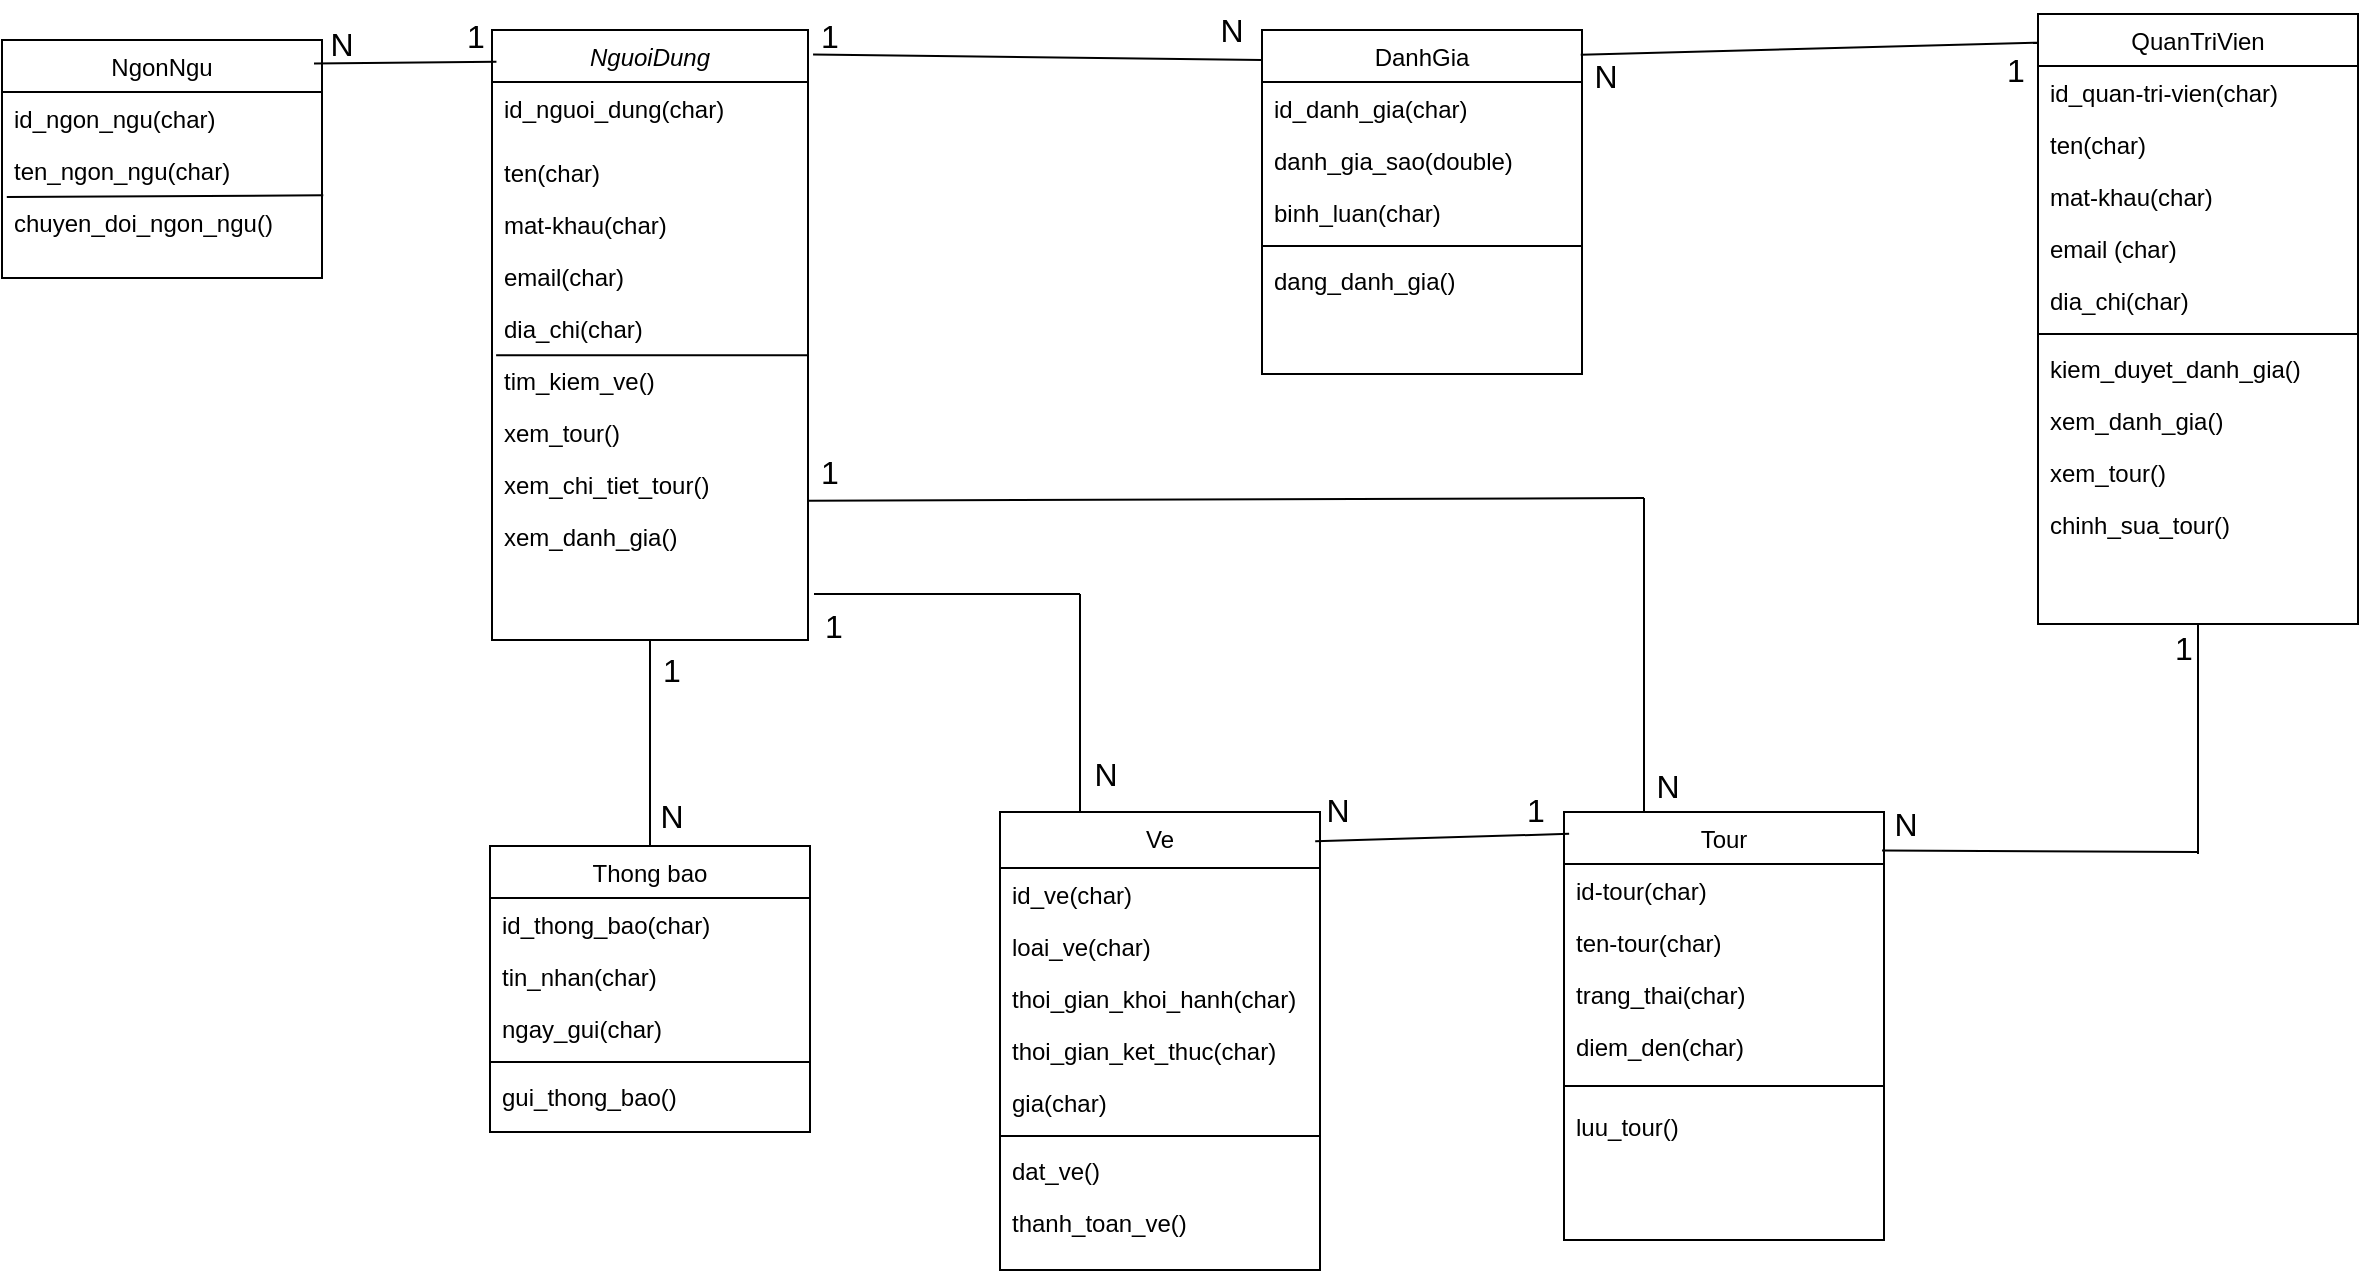 <mxfile version="25.0.3">
  <diagram id="C5RBs43oDa-KdzZeNtuy" name="Page-1">
    <mxGraphModel dx="1313" dy="653" grid="0" gridSize="10" guides="1" tooltips="1" connect="1" arrows="1" fold="1" page="1" pageScale="1" pageWidth="1654" pageHeight="1169" math="0" shadow="0">
      <root>
        <mxCell id="WIyWlLk6GJQsqaUBKTNV-0" />
        <mxCell id="WIyWlLk6GJQsqaUBKTNV-1" parent="WIyWlLk6GJQsqaUBKTNV-0" />
        <mxCell id="zkfFHV4jXpPFQw0GAbJ--0" value="NguoiDung" style="swimlane;fontStyle=2;align=center;verticalAlign=top;childLayout=stackLayout;horizontal=1;startSize=26;horizontalStack=0;resizeParent=1;resizeLast=0;collapsible=1;marginBottom=0;rounded=0;shadow=0;strokeWidth=1;" parent="WIyWlLk6GJQsqaUBKTNV-1" vertex="1">
          <mxGeometry x="407" y="62" width="158" height="305" as="geometry">
            <mxRectangle x="230" y="140" width="160" height="26" as="alternateBounds" />
          </mxGeometry>
        </mxCell>
        <mxCell id="zkfFHV4jXpPFQw0GAbJ--1" value="id_nguoi_dung(char)" style="text;align=left;verticalAlign=top;spacingLeft=4;spacingRight=4;overflow=hidden;rotatable=0;points=[[0,0.5],[1,0.5]];portConstraint=eastwest;" parent="zkfFHV4jXpPFQw0GAbJ--0" vertex="1">
          <mxGeometry y="26" width="158" height="32" as="geometry" />
        </mxCell>
        <mxCell id="zkfFHV4jXpPFQw0GAbJ--2" value="ten(char)" style="text;align=left;verticalAlign=top;spacingLeft=4;spacingRight=4;overflow=hidden;rotatable=0;points=[[0,0.5],[1,0.5]];portConstraint=eastwest;rounded=0;shadow=0;html=0;" parent="zkfFHV4jXpPFQw0GAbJ--0" vertex="1">
          <mxGeometry y="58" width="158" height="26" as="geometry" />
        </mxCell>
        <mxCell id="zkfFHV4jXpPFQw0GAbJ--3" value="mat-khau(char)" style="text;align=left;verticalAlign=top;spacingLeft=4;spacingRight=4;overflow=hidden;rotatable=0;points=[[0,0.5],[1,0.5]];portConstraint=eastwest;rounded=0;shadow=0;html=0;" parent="zkfFHV4jXpPFQw0GAbJ--0" vertex="1">
          <mxGeometry y="84" width="158" height="26" as="geometry" />
        </mxCell>
        <mxCell id="inqhRgONGcmJyQ76noKM-10" value="email(char)" style="text;align=left;verticalAlign=top;spacingLeft=4;spacingRight=4;overflow=hidden;rotatable=0;points=[[0,0.5],[1,0.5]];portConstraint=eastwest;rounded=0;shadow=0;html=0;" parent="zkfFHV4jXpPFQw0GAbJ--0" vertex="1">
          <mxGeometry y="110" width="158" height="26" as="geometry" />
        </mxCell>
        <mxCell id="inqhRgONGcmJyQ76noKM-11" value="dia_chi(char)" style="text;align=left;verticalAlign=top;spacingLeft=4;spacingRight=4;overflow=hidden;rotatable=0;points=[[0,0.5],[1,0.5]];portConstraint=eastwest;rounded=0;shadow=0;html=0;" parent="zkfFHV4jXpPFQw0GAbJ--0" vertex="1">
          <mxGeometry y="136" width="158" height="26" as="geometry" />
        </mxCell>
        <mxCell id="inqhRgONGcmJyQ76noKM-13" value="" style="endArrow=none;html=1;rounded=0;fontSize=12;startSize=8;endSize=8;curved=1;entryX=1;entryY=1.023;entryDx=0;entryDy=0;entryPerimeter=0;exitX=0.013;exitY=1.023;exitDx=0;exitDy=0;exitPerimeter=0;" parent="zkfFHV4jXpPFQw0GAbJ--0" source="inqhRgONGcmJyQ76noKM-11" target="inqhRgONGcmJyQ76noKM-11" edge="1">
          <mxGeometry width="50" height="50" relative="1" as="geometry">
            <mxPoint x="2" y="162" as="sourcePoint" />
            <mxPoint x="158" y="162" as="targetPoint" />
          </mxGeometry>
        </mxCell>
        <mxCell id="inqhRgONGcmJyQ76noKM-38" value="tim_kiem_ve()" style="text;align=left;verticalAlign=top;spacingLeft=4;spacingRight=4;overflow=hidden;rotatable=0;points=[[0,0.5],[1,0.5]];portConstraint=eastwest;rounded=0;shadow=0;html=0;" parent="zkfFHV4jXpPFQw0GAbJ--0" vertex="1">
          <mxGeometry y="162" width="158" height="26" as="geometry" />
        </mxCell>
        <mxCell id="inqhRgONGcmJyQ76noKM-40" value="xem_tour()" style="text;align=left;verticalAlign=top;spacingLeft=4;spacingRight=4;overflow=hidden;rotatable=0;points=[[0,0.5],[1,0.5]];portConstraint=eastwest;rounded=0;shadow=0;html=0;" parent="zkfFHV4jXpPFQw0GAbJ--0" vertex="1">
          <mxGeometry y="188" width="158" height="26" as="geometry" />
        </mxCell>
        <mxCell id="inqhRgONGcmJyQ76noKM-41" value="xem_chi_tiet_tour()" style="text;align=left;verticalAlign=top;spacingLeft=4;spacingRight=4;overflow=hidden;rotatable=0;points=[[0,0.5],[1,0.5]];portConstraint=eastwest;rounded=0;shadow=0;html=0;" parent="zkfFHV4jXpPFQw0GAbJ--0" vertex="1">
          <mxGeometry y="214" width="158" height="26" as="geometry" />
        </mxCell>
        <mxCell id="inqhRgONGcmJyQ76noKM-42" value="xem_danh_gia()" style="text;align=left;verticalAlign=top;spacingLeft=4;spacingRight=4;overflow=hidden;rotatable=0;points=[[0,0.5],[1,0.5]];portConstraint=eastwest;rounded=0;shadow=0;html=0;" parent="zkfFHV4jXpPFQw0GAbJ--0" vertex="1">
          <mxGeometry y="240" width="158" height="26" as="geometry" />
        </mxCell>
        <mxCell id="zkfFHV4jXpPFQw0GAbJ--6" value="DanhGia" style="swimlane;fontStyle=0;align=center;verticalAlign=top;childLayout=stackLayout;horizontal=1;startSize=26;horizontalStack=0;resizeParent=1;resizeLast=0;collapsible=1;marginBottom=0;rounded=0;shadow=0;strokeWidth=1;" parent="WIyWlLk6GJQsqaUBKTNV-1" vertex="1">
          <mxGeometry x="792" y="62" width="160" height="172" as="geometry">
            <mxRectangle x="130" y="380" width="160" height="26" as="alternateBounds" />
          </mxGeometry>
        </mxCell>
        <mxCell id="zkfFHV4jXpPFQw0GAbJ--7" value="id_danh_gia(char)" style="text;align=left;verticalAlign=top;spacingLeft=4;spacingRight=4;overflow=hidden;rotatable=0;points=[[0,0.5],[1,0.5]];portConstraint=eastwest;" parent="zkfFHV4jXpPFQw0GAbJ--6" vertex="1">
          <mxGeometry y="26" width="160" height="26" as="geometry" />
        </mxCell>
        <mxCell id="zkfFHV4jXpPFQw0GAbJ--8" value="danh_gia_sao(double)" style="text;align=left;verticalAlign=top;spacingLeft=4;spacingRight=4;overflow=hidden;rotatable=0;points=[[0,0.5],[1,0.5]];portConstraint=eastwest;rounded=0;shadow=0;html=0;" parent="zkfFHV4jXpPFQw0GAbJ--6" vertex="1">
          <mxGeometry y="52" width="160" height="26" as="geometry" />
        </mxCell>
        <mxCell id="inqhRgONGcmJyQ76noKM-35" value="binh_luan(char)" style="text;align=left;verticalAlign=top;spacingLeft=4;spacingRight=4;overflow=hidden;rotatable=0;points=[[0,0.5],[1,0.5]];portConstraint=eastwest;rounded=0;shadow=0;html=0;" parent="zkfFHV4jXpPFQw0GAbJ--6" vertex="1">
          <mxGeometry y="78" width="160" height="26" as="geometry" />
        </mxCell>
        <mxCell id="zkfFHV4jXpPFQw0GAbJ--9" value="" style="line;html=1;strokeWidth=1;align=left;verticalAlign=middle;spacingTop=-1;spacingLeft=3;spacingRight=3;rotatable=0;labelPosition=right;points=[];portConstraint=eastwest;" parent="zkfFHV4jXpPFQw0GAbJ--6" vertex="1">
          <mxGeometry y="104" width="160" height="8" as="geometry" />
        </mxCell>
        <mxCell id="inqhRgONGcmJyQ76noKM-43" value="dang_danh_gia()" style="text;align=left;verticalAlign=top;spacingLeft=4;spacingRight=4;overflow=hidden;rotatable=0;points=[[0,0.5],[1,0.5]];portConstraint=eastwest;rounded=0;shadow=0;html=0;" parent="zkfFHV4jXpPFQw0GAbJ--6" vertex="1">
          <mxGeometry y="112" width="160" height="26" as="geometry" />
        </mxCell>
        <mxCell id="zkfFHV4jXpPFQw0GAbJ--13" value="NgonNgu" style="swimlane;fontStyle=0;align=center;verticalAlign=top;childLayout=stackLayout;horizontal=1;startSize=26;horizontalStack=0;resizeParent=1;resizeLast=0;collapsible=1;marginBottom=0;rounded=0;shadow=0;strokeWidth=1;" parent="WIyWlLk6GJQsqaUBKTNV-1" vertex="1">
          <mxGeometry x="162" y="67" width="160" height="119" as="geometry">
            <mxRectangle x="340" y="380" width="170" height="26" as="alternateBounds" />
          </mxGeometry>
        </mxCell>
        <mxCell id="zkfFHV4jXpPFQw0GAbJ--14" value="id_ngon_ngu(char)" style="text;align=left;verticalAlign=top;spacingLeft=4;spacingRight=4;overflow=hidden;rotatable=0;points=[[0,0.5],[1,0.5]];portConstraint=eastwest;" parent="zkfFHV4jXpPFQw0GAbJ--13" vertex="1">
          <mxGeometry y="26" width="160" height="26" as="geometry" />
        </mxCell>
        <mxCell id="inqhRgONGcmJyQ76noKM-22" value="ten_ngon_ngu(char)" style="text;align=left;verticalAlign=top;spacingLeft=4;spacingRight=4;overflow=hidden;rotatable=0;points=[[0,0.5],[1,0.5]];portConstraint=eastwest;" parent="zkfFHV4jXpPFQw0GAbJ--13" vertex="1">
          <mxGeometry y="52" width="160" height="26" as="geometry" />
        </mxCell>
        <mxCell id="inqhRgONGcmJyQ76noKM-25" value="" style="endArrow=none;html=1;rounded=0;fontSize=12;startSize=8;endSize=8;curved=1;entryX=0.015;entryY=1.021;entryDx=0;entryDy=0;entryPerimeter=0;exitX=1.004;exitY=0.987;exitDx=0;exitDy=0;exitPerimeter=0;" parent="zkfFHV4jXpPFQw0GAbJ--13" source="inqhRgONGcmJyQ76noKM-22" target="inqhRgONGcmJyQ76noKM-22" edge="1">
          <mxGeometry width="50" height="50" relative="1" as="geometry">
            <mxPoint x="-34" y="331" as="sourcePoint" />
            <mxPoint x="16" y="281" as="targetPoint" />
          </mxGeometry>
        </mxCell>
        <mxCell id="inqhRgONGcmJyQ76noKM-50" value="chuyen_doi_ngon_ngu()" style="text;align=left;verticalAlign=top;spacingLeft=4;spacingRight=4;overflow=hidden;rotatable=0;points=[[0,0.5],[1,0.5]];portConstraint=eastwest;" parent="zkfFHV4jXpPFQw0GAbJ--13" vertex="1">
          <mxGeometry y="78" width="160" height="26" as="geometry" />
        </mxCell>
        <mxCell id="zkfFHV4jXpPFQw0GAbJ--17" value="QuanTriVien" style="swimlane;fontStyle=0;align=center;verticalAlign=top;childLayout=stackLayout;horizontal=1;startSize=26;horizontalStack=0;resizeParent=1;resizeLast=0;collapsible=1;marginBottom=0;rounded=0;shadow=0;strokeWidth=1;" parent="WIyWlLk6GJQsqaUBKTNV-1" vertex="1">
          <mxGeometry x="1180" y="54" width="160" height="305" as="geometry">
            <mxRectangle x="550" y="140" width="160" height="26" as="alternateBounds" />
          </mxGeometry>
        </mxCell>
        <mxCell id="zkfFHV4jXpPFQw0GAbJ--18" value="id_quan-tri-vien(char)" style="text;align=left;verticalAlign=top;spacingLeft=4;spacingRight=4;overflow=hidden;rotatable=0;points=[[0,0.5],[1,0.5]];portConstraint=eastwest;" parent="zkfFHV4jXpPFQw0GAbJ--17" vertex="1">
          <mxGeometry y="26" width="160" height="26" as="geometry" />
        </mxCell>
        <mxCell id="zkfFHV4jXpPFQw0GAbJ--19" value="ten(char)" style="text;align=left;verticalAlign=top;spacingLeft=4;spacingRight=4;overflow=hidden;rotatable=0;points=[[0,0.5],[1,0.5]];portConstraint=eastwest;rounded=0;shadow=0;html=0;" parent="zkfFHV4jXpPFQw0GAbJ--17" vertex="1">
          <mxGeometry y="52" width="160" height="26" as="geometry" />
        </mxCell>
        <mxCell id="zkfFHV4jXpPFQw0GAbJ--20" value="mat-khau(char)" style="text;align=left;verticalAlign=top;spacingLeft=4;spacingRight=4;overflow=hidden;rotatable=0;points=[[0,0.5],[1,0.5]];portConstraint=eastwest;rounded=0;shadow=0;html=0;" parent="zkfFHV4jXpPFQw0GAbJ--17" vertex="1">
          <mxGeometry y="78" width="160" height="26" as="geometry" />
        </mxCell>
        <mxCell id="zkfFHV4jXpPFQw0GAbJ--21" value="email (char)" style="text;align=left;verticalAlign=top;spacingLeft=4;spacingRight=4;overflow=hidden;rotatable=0;points=[[0,0.5],[1,0.5]];portConstraint=eastwest;rounded=0;shadow=0;html=0;" parent="zkfFHV4jXpPFQw0GAbJ--17" vertex="1">
          <mxGeometry y="104" width="160" height="26" as="geometry" />
        </mxCell>
        <mxCell id="zkfFHV4jXpPFQw0GAbJ--22" value="dia_chi(char)" style="text;align=left;verticalAlign=top;spacingLeft=4;spacingRight=4;overflow=hidden;rotatable=0;points=[[0,0.5],[1,0.5]];portConstraint=eastwest;rounded=0;shadow=0;html=0;" parent="zkfFHV4jXpPFQw0GAbJ--17" vertex="1">
          <mxGeometry y="130" width="160" height="26" as="geometry" />
        </mxCell>
        <mxCell id="zkfFHV4jXpPFQw0GAbJ--23" value="" style="line;html=1;strokeWidth=1;align=left;verticalAlign=middle;spacingTop=-1;spacingLeft=3;spacingRight=3;rotatable=0;labelPosition=right;points=[];portConstraint=eastwest;" parent="zkfFHV4jXpPFQw0GAbJ--17" vertex="1">
          <mxGeometry y="156" width="160" height="8" as="geometry" />
        </mxCell>
        <mxCell id="zkfFHV4jXpPFQw0GAbJ--25" value="kiem_duyet_danh_gia()" style="text;align=left;verticalAlign=top;spacingLeft=4;spacingRight=4;overflow=hidden;rotatable=0;points=[[0,0.5],[1,0.5]];portConstraint=eastwest;" parent="zkfFHV4jXpPFQw0GAbJ--17" vertex="1">
          <mxGeometry y="164" width="160" height="26" as="geometry" />
        </mxCell>
        <mxCell id="inqhRgONGcmJyQ76noKM-44" value="xem_danh_gia()" style="text;align=left;verticalAlign=top;spacingLeft=4;spacingRight=4;overflow=hidden;rotatable=0;points=[[0,0.5],[1,0.5]];portConstraint=eastwest;" parent="zkfFHV4jXpPFQw0GAbJ--17" vertex="1">
          <mxGeometry y="190" width="160" height="26" as="geometry" />
        </mxCell>
        <mxCell id="inqhRgONGcmJyQ76noKM-46" value="xem_tour()" style="text;align=left;verticalAlign=top;spacingLeft=4;spacingRight=4;overflow=hidden;rotatable=0;points=[[0,0.5],[1,0.5]];portConstraint=eastwest;" parent="zkfFHV4jXpPFQw0GAbJ--17" vertex="1">
          <mxGeometry y="216" width="160" height="26" as="geometry" />
        </mxCell>
        <mxCell id="inqhRgONGcmJyQ76noKM-48" value="chinh_sua_tour()" style="text;align=left;verticalAlign=top;spacingLeft=4;spacingRight=4;overflow=hidden;rotatable=0;points=[[0,0.5],[1,0.5]];portConstraint=eastwest;" parent="zkfFHV4jXpPFQw0GAbJ--17" vertex="1">
          <mxGeometry y="242" width="160" height="26" as="geometry" />
        </mxCell>
        <mxCell id="inqhRgONGcmJyQ76noKM-0" value="Tour" style="swimlane;fontStyle=0;align=center;verticalAlign=top;childLayout=stackLayout;horizontal=1;startSize=26;horizontalStack=0;resizeParent=1;resizeLast=0;collapsible=1;marginBottom=0;rounded=0;shadow=0;strokeWidth=1;" parent="WIyWlLk6GJQsqaUBKTNV-1" vertex="1">
          <mxGeometry x="943" y="453" width="160" height="214" as="geometry">
            <mxRectangle x="340" y="380" width="170" height="26" as="alternateBounds" />
          </mxGeometry>
        </mxCell>
        <mxCell id="inqhRgONGcmJyQ76noKM-1" value="id-tour(char)" style="text;align=left;verticalAlign=top;spacingLeft=4;spacingRight=4;overflow=hidden;rotatable=0;points=[[0,0.5],[1,0.5]];portConstraint=eastwest;" parent="inqhRgONGcmJyQ76noKM-0" vertex="1">
          <mxGeometry y="26" width="160" height="26" as="geometry" />
        </mxCell>
        <mxCell id="inqhRgONGcmJyQ76noKM-26" value="ten-tour(char)" style="text;align=left;verticalAlign=top;spacingLeft=4;spacingRight=4;overflow=hidden;rotatable=0;points=[[0,0.5],[1,0.5]];portConstraint=eastwest;" parent="inqhRgONGcmJyQ76noKM-0" vertex="1">
          <mxGeometry y="52" width="160" height="26" as="geometry" />
        </mxCell>
        <mxCell id="a44Nn-sW1A3AcnAQhRnF-0" value="trang_thai(char)" style="text;align=left;verticalAlign=top;spacingLeft=4;spacingRight=4;overflow=hidden;rotatable=0;points=[[0,0.5],[1,0.5]];portConstraint=eastwest;" vertex="1" parent="inqhRgONGcmJyQ76noKM-0">
          <mxGeometry y="78" width="160" height="26" as="geometry" />
        </mxCell>
        <mxCell id="a44Nn-sW1A3AcnAQhRnF-1" value="diem_den(char)" style="text;align=left;verticalAlign=top;spacingLeft=4;spacingRight=4;overflow=hidden;rotatable=0;points=[[0,0.5],[1,0.5]];portConstraint=eastwest;" vertex="1" parent="inqhRgONGcmJyQ76noKM-0">
          <mxGeometry y="104" width="160" height="26" as="geometry" />
        </mxCell>
        <mxCell id="inqhRgONGcmJyQ76noKM-2" value="" style="line;html=1;strokeWidth=1;align=left;verticalAlign=middle;spacingTop=-1;spacingLeft=3;spacingRight=3;rotatable=0;labelPosition=right;points=[];portConstraint=eastwest;" parent="inqhRgONGcmJyQ76noKM-0" vertex="1">
          <mxGeometry y="130" width="160" height="14" as="geometry" />
        </mxCell>
        <mxCell id="inqhRgONGcmJyQ76noKM-39" value="luu_tour()" style="text;align=left;verticalAlign=top;spacingLeft=4;spacingRight=4;overflow=hidden;rotatable=0;points=[[0,0.5],[1,0.5]];portConstraint=eastwest;rounded=0;shadow=0;html=0;" parent="inqhRgONGcmJyQ76noKM-0" vertex="1">
          <mxGeometry y="144" width="160" height="26" as="geometry" />
        </mxCell>
        <mxCell id="inqhRgONGcmJyQ76noKM-3" value="Ve" style="swimlane;fontStyle=0;align=center;verticalAlign=top;childLayout=stackLayout;horizontal=1;startSize=28;horizontalStack=0;resizeParent=1;resizeLast=0;collapsible=1;marginBottom=0;rounded=0;shadow=0;strokeWidth=1;" parent="WIyWlLk6GJQsqaUBKTNV-1" vertex="1">
          <mxGeometry x="661" y="453" width="160" height="229" as="geometry">
            <mxRectangle x="340" y="380" width="170" height="26" as="alternateBounds" />
          </mxGeometry>
        </mxCell>
        <mxCell id="inqhRgONGcmJyQ76noKM-4" value="id_ve(char)" style="text;align=left;verticalAlign=top;spacingLeft=4;spacingRight=4;overflow=hidden;rotatable=0;points=[[0,0.5],[1,0.5]];portConstraint=eastwest;" parent="inqhRgONGcmJyQ76noKM-3" vertex="1">
          <mxGeometry y="28" width="160" height="26" as="geometry" />
        </mxCell>
        <mxCell id="inqhRgONGcmJyQ76noKM-30" value="loai_ve(char)" style="text;align=left;verticalAlign=top;spacingLeft=4;spacingRight=4;overflow=hidden;rotatable=0;points=[[0,0.5],[1,0.5]];portConstraint=eastwest;" parent="inqhRgONGcmJyQ76noKM-3" vertex="1">
          <mxGeometry y="54" width="160" height="26" as="geometry" />
        </mxCell>
        <mxCell id="inqhRgONGcmJyQ76noKM-31" value="thoi_gian_khoi_hanh(char)" style="text;align=left;verticalAlign=top;spacingLeft=4;spacingRight=4;overflow=hidden;rotatable=0;points=[[0,0.5],[1,0.5]];portConstraint=eastwest;" parent="inqhRgONGcmJyQ76noKM-3" vertex="1">
          <mxGeometry y="80" width="160" height="26" as="geometry" />
        </mxCell>
        <mxCell id="inqhRgONGcmJyQ76noKM-32" value="thoi_gian_ket_thuc(char)" style="text;align=left;verticalAlign=top;spacingLeft=4;spacingRight=4;overflow=hidden;rotatable=0;points=[[0,0.5],[1,0.5]];portConstraint=eastwest;" parent="inqhRgONGcmJyQ76noKM-3" vertex="1">
          <mxGeometry y="106" width="160" height="26" as="geometry" />
        </mxCell>
        <mxCell id="inqhRgONGcmJyQ76noKM-33" value="gia(char)" style="text;align=left;verticalAlign=top;spacingLeft=4;spacingRight=4;overflow=hidden;rotatable=0;points=[[0,0.5],[1,0.5]];portConstraint=eastwest;" parent="inqhRgONGcmJyQ76noKM-3" vertex="1">
          <mxGeometry y="132" width="160" height="26" as="geometry" />
        </mxCell>
        <mxCell id="inqhRgONGcmJyQ76noKM-5" value="" style="line;html=1;strokeWidth=1;align=left;verticalAlign=middle;spacingTop=-1;spacingLeft=3;spacingRight=3;rotatable=0;labelPosition=right;points=[];portConstraint=eastwest;" parent="inqhRgONGcmJyQ76noKM-3" vertex="1">
          <mxGeometry y="158" width="160" height="8" as="geometry" />
        </mxCell>
        <mxCell id="inqhRgONGcmJyQ76noKM-55" value="dat_ve()" style="text;align=left;verticalAlign=top;spacingLeft=4;spacingRight=4;overflow=hidden;rotatable=0;points=[[0,0.5],[1,0.5]];portConstraint=eastwest;rounded=0;shadow=0;html=0;" parent="inqhRgONGcmJyQ76noKM-3" vertex="1">
          <mxGeometry y="166" width="160" height="26" as="geometry" />
        </mxCell>
        <mxCell id="inqhRgONGcmJyQ76noKM-37" value="thanh_toan_ve()" style="text;align=left;verticalAlign=top;spacingLeft=4;spacingRight=4;overflow=hidden;rotatable=0;points=[[0,0.5],[1,0.5]];portConstraint=eastwest;rounded=0;shadow=0;html=0;" parent="inqhRgONGcmJyQ76noKM-3" vertex="1">
          <mxGeometry y="192" width="160" height="26" as="geometry" />
        </mxCell>
        <mxCell id="inqhRgONGcmJyQ76noKM-6" value="Thong bao" style="swimlane;fontStyle=0;align=center;verticalAlign=top;childLayout=stackLayout;horizontal=1;startSize=26;horizontalStack=0;resizeParent=1;resizeLast=0;collapsible=1;marginBottom=0;rounded=0;shadow=0;strokeWidth=1;" parent="WIyWlLk6GJQsqaUBKTNV-1" vertex="1">
          <mxGeometry x="406" y="470" width="160" height="143" as="geometry">
            <mxRectangle x="340" y="380" width="170" height="26" as="alternateBounds" />
          </mxGeometry>
        </mxCell>
        <mxCell id="inqhRgONGcmJyQ76noKM-52" value="id_thong_bao(char)" style="text;align=left;verticalAlign=top;spacingLeft=4;spacingRight=4;overflow=hidden;rotatable=0;points=[[0,0.5],[1,0.5]];portConstraint=eastwest;" parent="inqhRgONGcmJyQ76noKM-6" vertex="1">
          <mxGeometry y="26" width="160" height="26" as="geometry" />
        </mxCell>
        <mxCell id="inqhRgONGcmJyQ76noKM-51" value="tin_nhan(char)" style="text;align=left;verticalAlign=top;spacingLeft=4;spacingRight=4;overflow=hidden;rotatable=0;points=[[0,0.5],[1,0.5]];portConstraint=eastwest;" parent="inqhRgONGcmJyQ76noKM-6" vertex="1">
          <mxGeometry y="52" width="160" height="26" as="geometry" />
        </mxCell>
        <mxCell id="inqhRgONGcmJyQ76noKM-53" value="ngay_gui(char)" style="text;align=left;verticalAlign=top;spacingLeft=4;spacingRight=4;overflow=hidden;rotatable=0;points=[[0,0.5],[1,0.5]];portConstraint=eastwest;" parent="inqhRgONGcmJyQ76noKM-6" vertex="1">
          <mxGeometry y="78" width="160" height="26" as="geometry" />
        </mxCell>
        <mxCell id="inqhRgONGcmJyQ76noKM-8" value="" style="line;html=1;strokeWidth=1;align=left;verticalAlign=middle;spacingTop=-1;spacingLeft=3;spacingRight=3;rotatable=0;labelPosition=right;points=[];portConstraint=eastwest;" parent="inqhRgONGcmJyQ76noKM-6" vertex="1">
          <mxGeometry y="104" width="160" height="8" as="geometry" />
        </mxCell>
        <mxCell id="inqhRgONGcmJyQ76noKM-54" value="gui_thong_bao()" style="text;align=left;verticalAlign=top;spacingLeft=4;spacingRight=4;overflow=hidden;rotatable=0;points=[[0,0.5],[1,0.5]];portConstraint=eastwest;" parent="inqhRgONGcmJyQ76noKM-6" vertex="1">
          <mxGeometry y="112" width="160" height="26" as="geometry" />
        </mxCell>
        <mxCell id="inqhRgONGcmJyQ76noKM-58" value="1" style="text;strokeColor=none;fillColor=none;html=1;align=center;verticalAlign=middle;whiteSpace=wrap;rounded=0;fontSize=16;" parent="WIyWlLk6GJQsqaUBKTNV-1" vertex="1">
          <mxGeometry x="546" y="50" width="60" height="30" as="geometry" />
        </mxCell>
        <mxCell id="inqhRgONGcmJyQ76noKM-59" value="N" style="text;strokeColor=none;fillColor=none;html=1;align=center;verticalAlign=middle;whiteSpace=wrap;rounded=0;fontSize=16;" parent="WIyWlLk6GJQsqaUBKTNV-1" vertex="1">
          <mxGeometry x="684" y="419" width="60" height="30" as="geometry" />
        </mxCell>
        <mxCell id="inqhRgONGcmJyQ76noKM-60" value="" style="endArrow=none;html=1;rounded=0;fontSize=12;startSize=8;endSize=8;curved=1;entryX=0.016;entryY=0.051;entryDx=0;entryDy=0;entryPerimeter=0;exitX=0.985;exitY=0.064;exitDx=0;exitDy=0;exitPerimeter=0;" parent="WIyWlLk6GJQsqaUBKTNV-1" source="inqhRgONGcmJyQ76noKM-3" target="inqhRgONGcmJyQ76noKM-0" edge="1">
          <mxGeometry width="50" height="50" relative="1" as="geometry">
            <mxPoint x="820" y="422" as="sourcePoint" />
            <mxPoint x="828" y="399" as="targetPoint" />
          </mxGeometry>
        </mxCell>
        <mxCell id="inqhRgONGcmJyQ76noKM-63" value="1" style="text;strokeColor=none;fillColor=none;html=1;align=center;verticalAlign=middle;whiteSpace=wrap;rounded=0;fontSize=16;" parent="WIyWlLk6GJQsqaUBKTNV-1" vertex="1">
          <mxGeometry x="899" y="437" width="60" height="30" as="geometry" />
        </mxCell>
        <mxCell id="inqhRgONGcmJyQ76noKM-72" value="" style="endArrow=none;html=1;rounded=0;fontSize=12;startSize=8;endSize=8;curved=1;entryX=0.5;entryY=1;entryDx=0;entryDy=0;exitX=0.5;exitY=0;exitDx=0;exitDy=0;" parent="WIyWlLk6GJQsqaUBKTNV-1" source="inqhRgONGcmJyQ76noKM-6" target="zkfFHV4jXpPFQw0GAbJ--0" edge="1">
          <mxGeometry width="50" height="50" relative="1" as="geometry">
            <mxPoint x="652" y="360" as="sourcePoint" />
            <mxPoint x="702" y="310" as="targetPoint" />
          </mxGeometry>
        </mxCell>
        <mxCell id="inqhRgONGcmJyQ76noKM-73" value="" style="endArrow=none;html=1;rounded=0;fontSize=12;startSize=8;endSize=8;curved=1;exitX=0.5;exitY=1;exitDx=0;exitDy=0;" parent="WIyWlLk6GJQsqaUBKTNV-1" source="zkfFHV4jXpPFQw0GAbJ--17" edge="1">
          <mxGeometry width="50" height="50" relative="1" as="geometry">
            <mxPoint x="776" y="359" as="sourcePoint" />
            <mxPoint x="1260" y="474" as="targetPoint" />
          </mxGeometry>
        </mxCell>
        <mxCell id="inqhRgONGcmJyQ76noKM-76" value="N" style="text;strokeColor=none;fillColor=none;html=1;align=center;verticalAlign=middle;whiteSpace=wrap;rounded=0;fontSize=16;" parent="WIyWlLk6GJQsqaUBKTNV-1" vertex="1">
          <mxGeometry x="800" y="437" width="60" height="30" as="geometry" />
        </mxCell>
        <mxCell id="inqhRgONGcmJyQ76noKM-86" value="" style="endArrow=none;html=1;rounded=0;fontSize=12;startSize=8;endSize=8;curved=1;exitX=0.25;exitY=0;exitDx=0;exitDy=0;" parent="WIyWlLk6GJQsqaUBKTNV-1" source="inqhRgONGcmJyQ76noKM-3" edge="1">
          <mxGeometry width="50" height="50" relative="1" as="geometry">
            <mxPoint x="1078" y="354" as="sourcePoint" />
            <mxPoint x="701" y="344" as="targetPoint" />
          </mxGeometry>
        </mxCell>
        <mxCell id="inqhRgONGcmJyQ76noKM-87" value="" style="endArrow=none;html=1;rounded=0;fontSize=12;startSize=8;endSize=8;curved=1;entryX=1.016;entryY=0.04;entryDx=0;entryDy=0;entryPerimeter=0;exitX=0.75;exitY=1;exitDx=0;exitDy=0;" parent="WIyWlLk6GJQsqaUBKTNV-1" target="zkfFHV4jXpPFQw0GAbJ--0" edge="1" source="a44Nn-sW1A3AcnAQhRnF-16">
          <mxGeometry width="50" height="50" relative="1" as="geometry">
            <mxPoint x="789" y="74" as="sourcePoint" />
            <mxPoint x="792" y="85" as="targetPoint" />
          </mxGeometry>
        </mxCell>
        <mxCell id="inqhRgONGcmJyQ76noKM-88" value="N" style="text;strokeColor=none;fillColor=none;html=1;align=center;verticalAlign=middle;whiteSpace=wrap;rounded=0;fontSize=16;" parent="WIyWlLk6GJQsqaUBKTNV-1" vertex="1">
          <mxGeometry x="467" y="440" width="60" height="30" as="geometry" />
        </mxCell>
        <mxCell id="inqhRgONGcmJyQ76noKM-89" value="1" style="text;strokeColor=none;fillColor=none;html=1;align=center;verticalAlign=middle;whiteSpace=wrap;rounded=0;fontSize=16;" parent="WIyWlLk6GJQsqaUBKTNV-1" vertex="1">
          <mxGeometry x="467" y="367" width="60" height="30" as="geometry" />
        </mxCell>
        <mxCell id="5awEhew_Xt_JhjdMLNnK-0" value="" style="endArrow=none;html=1;rounded=0;entryX=0.975;entryY=0.099;entryDx=0;entryDy=0;entryPerimeter=0;exitX=0.014;exitY=0.052;exitDx=0;exitDy=0;exitPerimeter=0;" parent="WIyWlLk6GJQsqaUBKTNV-1" source="zkfFHV4jXpPFQw0GAbJ--0" target="zkfFHV4jXpPFQw0GAbJ--13" edge="1">
          <mxGeometry width="50" height="50" relative="1" as="geometry">
            <mxPoint x="404" y="79" as="sourcePoint" />
            <mxPoint x="367" y="118" as="targetPoint" />
          </mxGeometry>
        </mxCell>
        <mxCell id="5awEhew_Xt_JhjdMLNnK-6" value="N" style="text;strokeColor=none;fillColor=none;html=1;align=center;verticalAlign=middle;whiteSpace=wrap;rounded=0;fontSize=16;" parent="WIyWlLk6GJQsqaUBKTNV-1" vertex="1">
          <mxGeometry x="302" y="54" width="60" height="30" as="geometry" />
        </mxCell>
        <mxCell id="5awEhew_Xt_JhjdMLNnK-9" value="1" style="text;strokeColor=none;fillColor=none;html=1;align=center;verticalAlign=middle;whiteSpace=wrap;rounded=0;fontSize=16;" parent="WIyWlLk6GJQsqaUBKTNV-1" vertex="1">
          <mxGeometry x="369" y="50" width="60" height="30" as="geometry" />
        </mxCell>
        <mxCell id="a44Nn-sW1A3AcnAQhRnF-2" value="" style="endArrow=none;html=1;rounded=0;" edge="1" parent="WIyWlLk6GJQsqaUBKTNV-1">
          <mxGeometry width="50" height="50" relative="1" as="geometry">
            <mxPoint x="701" y="344" as="sourcePoint" />
            <mxPoint x="568" y="344" as="targetPoint" />
          </mxGeometry>
        </mxCell>
        <mxCell id="a44Nn-sW1A3AcnAQhRnF-3" value="" style="endArrow=none;html=1;rounded=0;exitX=0.25;exitY=0;exitDx=0;exitDy=0;" edge="1" parent="WIyWlLk6GJQsqaUBKTNV-1" source="inqhRgONGcmJyQ76noKM-0">
          <mxGeometry width="50" height="50" relative="1" as="geometry">
            <mxPoint x="729" y="360" as="sourcePoint" />
            <mxPoint x="983" y="296" as="targetPoint" />
          </mxGeometry>
        </mxCell>
        <mxCell id="a44Nn-sW1A3AcnAQhRnF-4" value="" style="endArrow=none;html=1;rounded=0;exitX=0.997;exitY=0.821;exitDx=0;exitDy=0;exitPerimeter=0;" edge="1" parent="WIyWlLk6GJQsqaUBKTNV-1" source="inqhRgONGcmJyQ76noKM-41">
          <mxGeometry width="50" height="50" relative="1" as="geometry">
            <mxPoint x="580" y="453" as="sourcePoint" />
            <mxPoint x="983" y="296" as="targetPoint" />
          </mxGeometry>
        </mxCell>
        <mxCell id="a44Nn-sW1A3AcnAQhRnF-5" value="" style="endArrow=none;html=1;rounded=0;exitX=0.994;exitY=0.09;exitDx=0;exitDy=0;exitPerimeter=0;" edge="1" parent="WIyWlLk6GJQsqaUBKTNV-1" source="inqhRgONGcmJyQ76noKM-0">
          <mxGeometry width="50" height="50" relative="1" as="geometry">
            <mxPoint x="911" y="415" as="sourcePoint" />
            <mxPoint x="1260" y="473" as="targetPoint" />
          </mxGeometry>
        </mxCell>
        <mxCell id="a44Nn-sW1A3AcnAQhRnF-6" value="" style="endArrow=none;html=1;rounded=0;entryX=0.002;entryY=0.047;entryDx=0;entryDy=0;entryPerimeter=0;exitX=0.996;exitY=0.072;exitDx=0;exitDy=0;exitPerimeter=0;" edge="1" parent="WIyWlLk6GJQsqaUBKTNV-1" source="zkfFHV4jXpPFQw0GAbJ--6" target="zkfFHV4jXpPFQw0GAbJ--17">
          <mxGeometry width="50" height="50" relative="1" as="geometry">
            <mxPoint x="1077" y="189" as="sourcePoint" />
            <mxPoint x="1127" y="139" as="targetPoint" />
          </mxGeometry>
        </mxCell>
        <mxCell id="a44Nn-sW1A3AcnAQhRnF-7" value="1" style="text;strokeColor=none;fillColor=none;html=1;align=center;verticalAlign=middle;whiteSpace=wrap;rounded=0;fontSize=16;" vertex="1" parent="WIyWlLk6GJQsqaUBKTNV-1">
          <mxGeometry x="499" y="345" width="158" height="30" as="geometry" />
        </mxCell>
        <mxCell id="a44Nn-sW1A3AcnAQhRnF-8" value="1" style="text;strokeColor=none;fillColor=none;html=1;align=center;verticalAlign=middle;whiteSpace=wrap;rounded=0;fontSize=16;" vertex="1" parent="WIyWlLk6GJQsqaUBKTNV-1">
          <mxGeometry x="546" y="268" width="60" height="30" as="geometry" />
        </mxCell>
        <mxCell id="a44Nn-sW1A3AcnAQhRnF-9" value="1" style="text;strokeColor=none;fillColor=none;html=1;align=center;verticalAlign=middle;whiteSpace=wrap;rounded=0;fontSize=16;" vertex="1" parent="WIyWlLk6GJQsqaUBKTNV-1">
          <mxGeometry x="1139" y="67" width="60" height="30" as="geometry" />
        </mxCell>
        <mxCell id="a44Nn-sW1A3AcnAQhRnF-10" value="1" style="text;strokeColor=none;fillColor=none;html=1;align=center;verticalAlign=middle;whiteSpace=wrap;rounded=0;fontSize=16;" vertex="1" parent="WIyWlLk6GJQsqaUBKTNV-1">
          <mxGeometry x="1223" y="356" width="60" height="30" as="geometry" />
        </mxCell>
        <mxCell id="a44Nn-sW1A3AcnAQhRnF-11" value="N" style="text;strokeColor=none;fillColor=none;html=1;align=center;verticalAlign=middle;whiteSpace=wrap;rounded=0;fontSize=16;" vertex="1" parent="WIyWlLk6GJQsqaUBKTNV-1">
          <mxGeometry x="965" y="425" width="60" height="30" as="geometry" />
        </mxCell>
        <mxCell id="a44Nn-sW1A3AcnAQhRnF-12" value="N" style="text;strokeColor=none;fillColor=none;html=1;align=center;verticalAlign=middle;whiteSpace=wrap;rounded=0;fontSize=16;" vertex="1" parent="WIyWlLk6GJQsqaUBKTNV-1">
          <mxGeometry x="1084" y="444" width="60" height="30" as="geometry" />
        </mxCell>
        <mxCell id="a44Nn-sW1A3AcnAQhRnF-13" value="N" style="text;strokeColor=none;fillColor=none;html=1;align=center;verticalAlign=middle;whiteSpace=wrap;rounded=0;fontSize=16;" vertex="1" parent="WIyWlLk6GJQsqaUBKTNV-1">
          <mxGeometry x="934" y="70" width="60" height="30" as="geometry" />
        </mxCell>
        <mxCell id="a44Nn-sW1A3AcnAQhRnF-16" value="N" style="text;strokeColor=none;fillColor=none;html=1;align=center;verticalAlign=middle;whiteSpace=wrap;rounded=0;fontSize=16;" vertex="1" parent="WIyWlLk6GJQsqaUBKTNV-1">
          <mxGeometry x="747" y="47" width="60" height="30" as="geometry" />
        </mxCell>
      </root>
    </mxGraphModel>
  </diagram>
</mxfile>
